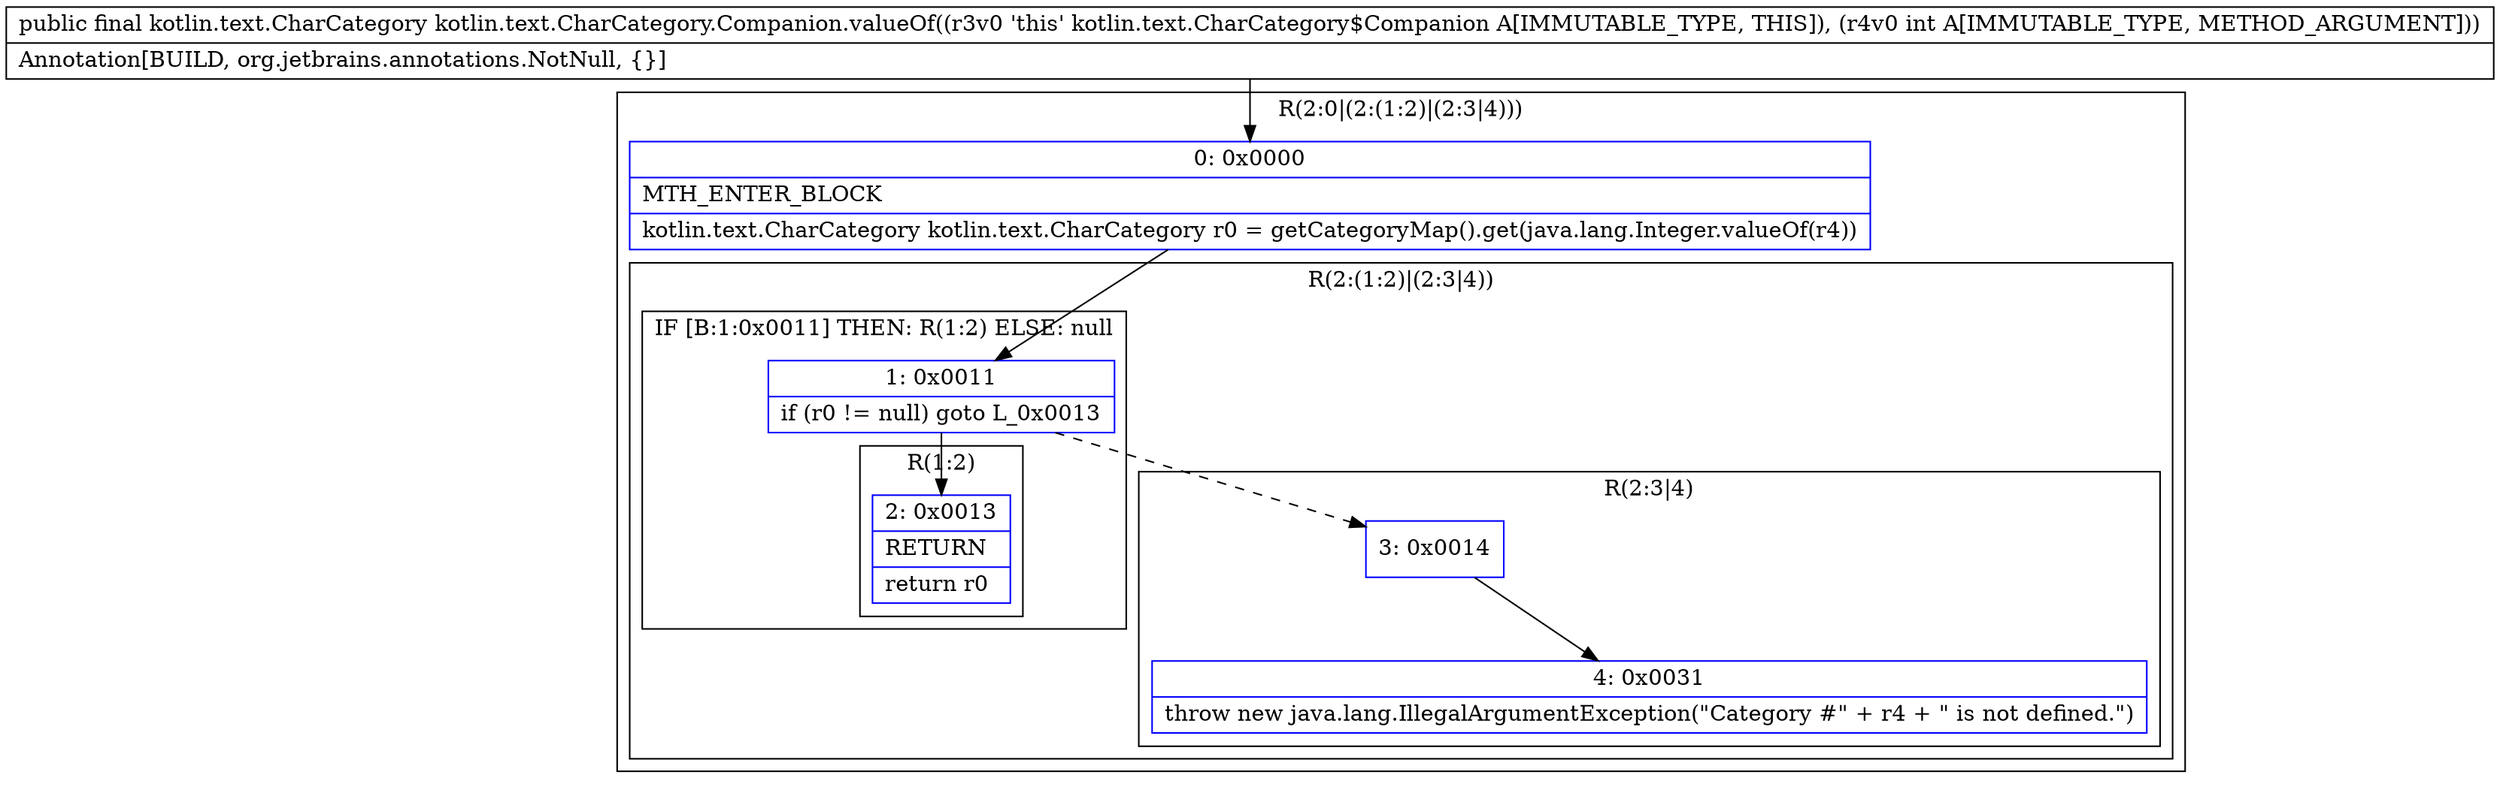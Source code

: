 digraph "CFG forkotlin.text.CharCategory.Companion.valueOf(I)Lkotlin\/text\/CharCategory;" {
subgraph cluster_Region_358763411 {
label = "R(2:0|(2:(1:2)|(2:3|4)))";
node [shape=record,color=blue];
Node_0 [shape=record,label="{0\:\ 0x0000|MTH_ENTER_BLOCK\l|kotlin.text.CharCategory kotlin.text.CharCategory r0 = getCategoryMap().get(java.lang.Integer.valueOf(r4))\l}"];
subgraph cluster_Region_1353046322 {
label = "R(2:(1:2)|(2:3|4))";
node [shape=record,color=blue];
subgraph cluster_IfRegion_1956740058 {
label = "IF [B:1:0x0011] THEN: R(1:2) ELSE: null";
node [shape=record,color=blue];
Node_1 [shape=record,label="{1\:\ 0x0011|if (r0 != null) goto L_0x0013\l}"];
subgraph cluster_Region_1894762780 {
label = "R(1:2)";
node [shape=record,color=blue];
Node_2 [shape=record,label="{2\:\ 0x0013|RETURN\l|return r0\l}"];
}
}
subgraph cluster_Region_1508683096 {
label = "R(2:3|4)";
node [shape=record,color=blue];
Node_3 [shape=record,label="{3\:\ 0x0014}"];
Node_4 [shape=record,label="{4\:\ 0x0031|throw new java.lang.IllegalArgumentException(\"Category #\" + r4 + \" is not defined.\")\l}"];
}
}
}
MethodNode[shape=record,label="{public final kotlin.text.CharCategory kotlin.text.CharCategory.Companion.valueOf((r3v0 'this' kotlin.text.CharCategory$Companion A[IMMUTABLE_TYPE, THIS]), (r4v0 int A[IMMUTABLE_TYPE, METHOD_ARGUMENT]))  | Annotation[BUILD, org.jetbrains.annotations.NotNull, \{\}]\l}"];
MethodNode -> Node_0;
Node_0 -> Node_1;
Node_1 -> Node_2;
Node_1 -> Node_3[style=dashed];
Node_3 -> Node_4;
}

